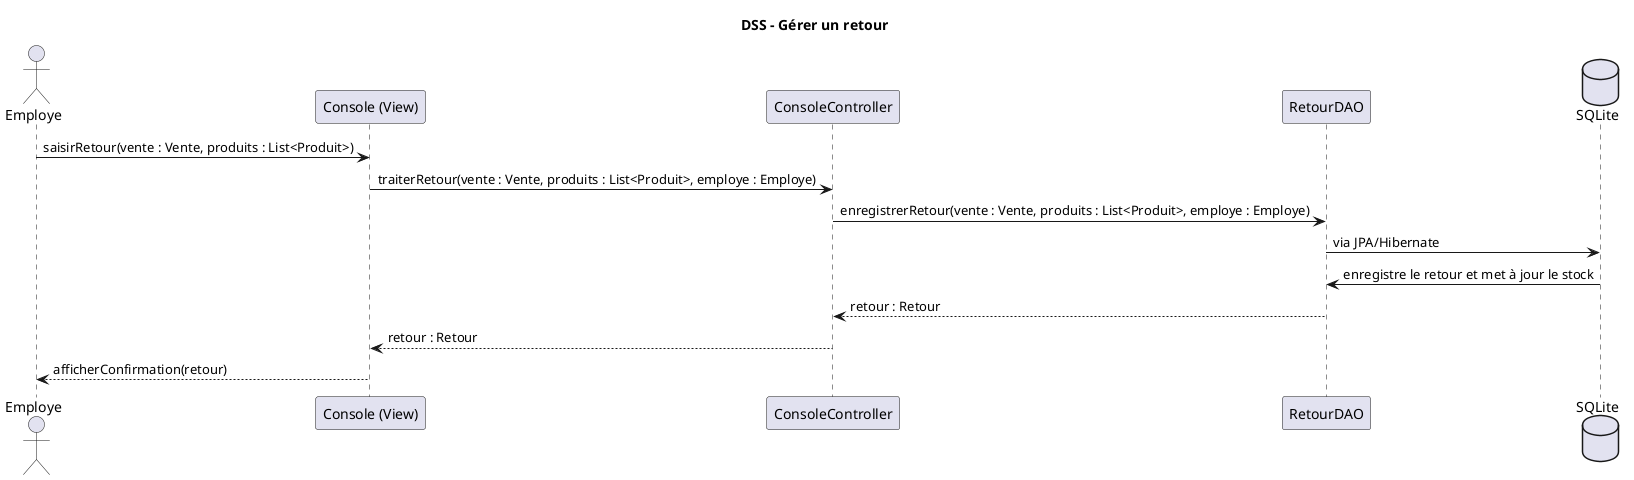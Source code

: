 @startuml
title DSS – Gérer un retour

actor Employe
participant "Console (View)" as Console
participant "ConsoleController" as Controller
participant "RetourDAO" as DAO
database "SQLite"

Employe -> Console : saisirRetour(vente : Vente, produits : List<Produit>)
Console -> Controller : traiterRetour(vente : Vente, produits : List<Produit>, employe : Employe)
Controller -> DAO : enregistrerRetour(vente : Vente, produits : List<Produit>, employe : Employe)
DAO -> SQLite : via JPA/Hibernate
SQLite -> DAO : enregistre le retour et met à jour le stock
DAO --> Controller : retour : Retour
Controller --> Console : retour : Retour
Console --> Employe : afficherConfirmation(retour)
@enduml
